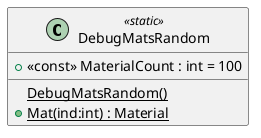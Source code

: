 @startuml
class DebugMatsRandom <<static>> {
    + <<const>> MaterialCount : int = 100
    {static} DebugMatsRandom()
    + {static} Mat(ind:int) : Material
}
@enduml

